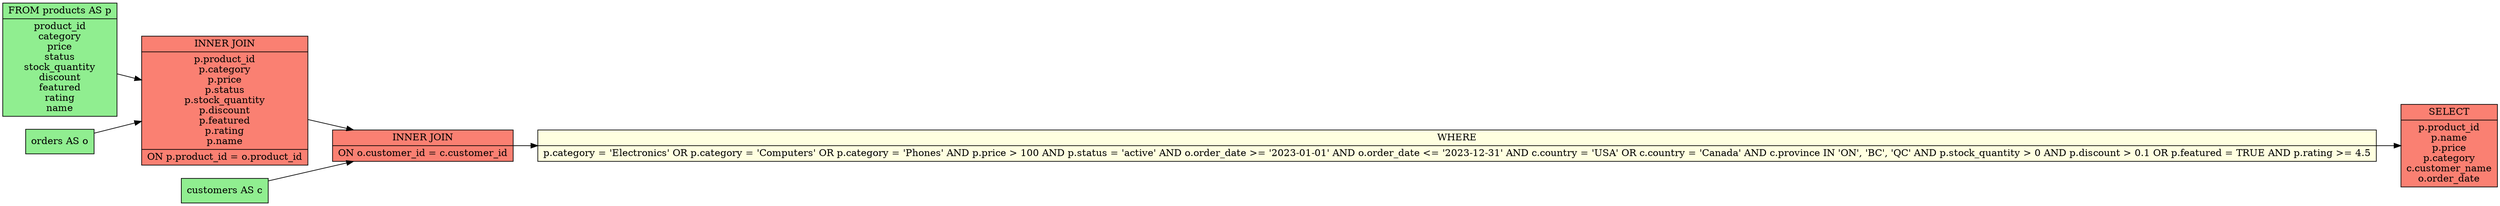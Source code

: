 digraph schema_flow {
  rankdir=LR;
  node [shape=record];

  // Source tables
  node_0 [label="FROM products AS p|product_id\ncategory\nprice\nstatus\nstock_quantity\ndiscount\nfeatured\nrating\nname", style=filled, fillcolor=lightgreen];

  node_1 [label="orders AS o", style=filled, fillcolor=lightgreen];
  node_3 [label="customers AS c", style=filled, fillcolor=lightgreen];
  // Operations
  node_5 [label="WHERE|p.category = 'Electronics' OR p.category = 'Computers' OR p.category = 'Phones' AND p.price \> 100 AND p.status = 'active' AND o.order_date \>= '2023-01-01' AND o.order_date \<= '2023-12-31' AND c.country = 'USA' OR c.country = 'Canada' AND c.province IN 'ON', 'BC', 'QC' AND p.stock_quantity \> 0 AND p.discount \> 0.1 OR p.featured = TRUE AND p.rating \>= 4.5", style=filled, fillcolor=lightyellow];
  node_6 [label="SELECT|p.product_id\np.name\np.price\np.category\nc.customer_name\no.order_date", style=filled, fillcolor=salmon];

  // Data flow edges

  // JOIN operations with table info
  node_2 [label="INNER JOIN|p.product_id\np.category\np.price\np.status\np.stock_quantity\np.discount\np.featured\np.rating\np.name|ON p.product_id = o.product_id", style=filled, fillcolor=salmon];
  node_4 [label="INNER JOIN|ON o.customer_id = c.customer_id", style=filled, fillcolor=salmon];
  node_0 -> node_2;
  node_1 -> node_2;
  node_2 -> node_4;
  node_3 -> node_4;
  node_4 -> node_5;
  node_5 -> node_6;
}